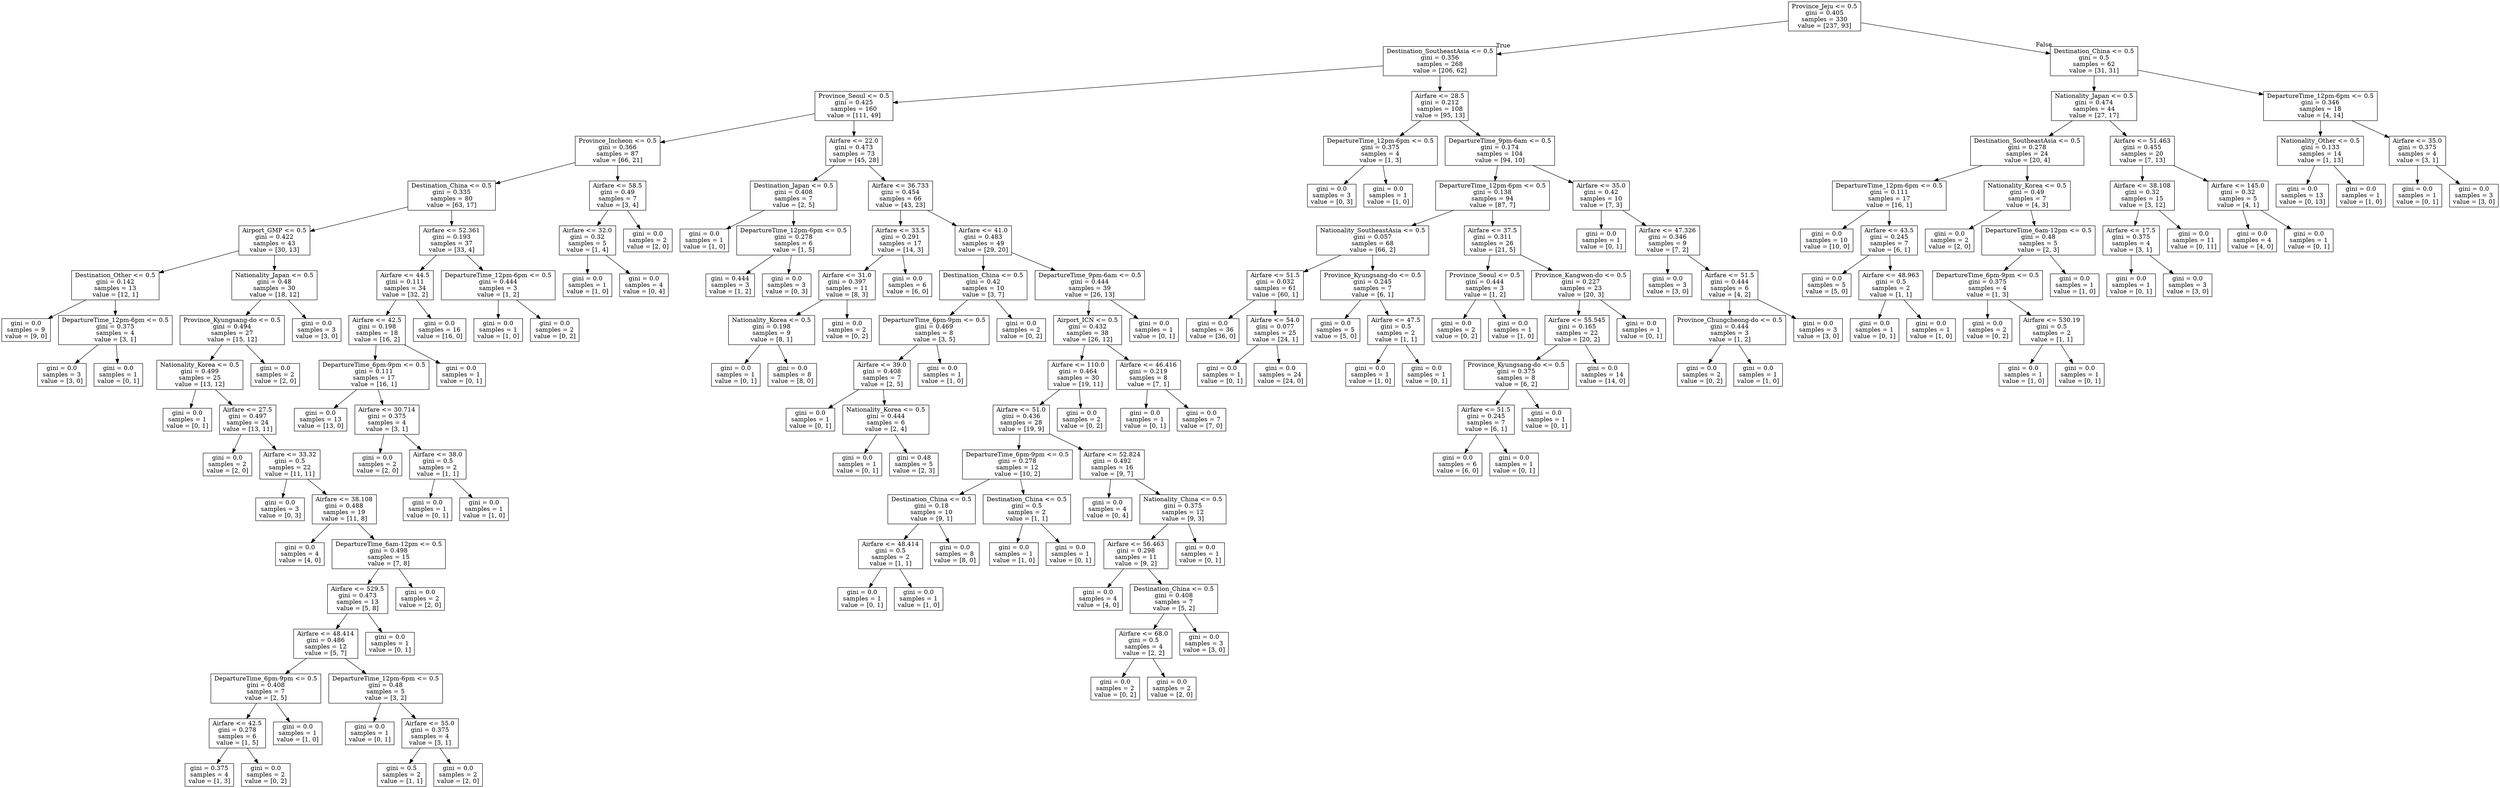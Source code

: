 digraph Tree {
node [shape=box] ;
0 [label="Province_Jeju <= 0.5\ngini = 0.405\nsamples = 330\nvalue = [237, 93]"] ;
1 [label="Destination_SoutheastAsia <= 0.5\ngini = 0.356\nsamples = 268\nvalue = [206, 62]"] ;
0 -> 1 [labeldistance=2.5, labelangle=45, headlabel="True"] ;
2 [label="Province_Seoul <= 0.5\ngini = 0.425\nsamples = 160\nvalue = [111, 49]"] ;
1 -> 2 ;
3 [label="Province_Incheon <= 0.5\ngini = 0.366\nsamples = 87\nvalue = [66, 21]"] ;
2 -> 3 ;
4 [label="Destination_China <= 0.5\ngini = 0.335\nsamples = 80\nvalue = [63, 17]"] ;
3 -> 4 ;
5 [label="Airport_GMP <= 0.5\ngini = 0.422\nsamples = 43\nvalue = [30, 13]"] ;
4 -> 5 ;
6 [label="Destination_Other <= 0.5\ngini = 0.142\nsamples = 13\nvalue = [12, 1]"] ;
5 -> 6 ;
7 [label="gini = 0.0\nsamples = 9\nvalue = [9, 0]"] ;
6 -> 7 ;
8 [label="DepartureTime_12pm-6pm <= 0.5\ngini = 0.375\nsamples = 4\nvalue = [3, 1]"] ;
6 -> 8 ;
9 [label="gini = 0.0\nsamples = 3\nvalue = [3, 0]"] ;
8 -> 9 ;
10 [label="gini = 0.0\nsamples = 1\nvalue = [0, 1]"] ;
8 -> 10 ;
11 [label="Nationality_Japan <= 0.5\ngini = 0.48\nsamples = 30\nvalue = [18, 12]"] ;
5 -> 11 ;
12 [label="Province_Kyungsang-do <= 0.5\ngini = 0.494\nsamples = 27\nvalue = [15, 12]"] ;
11 -> 12 ;
13 [label="Nationality_Korea <= 0.5\ngini = 0.499\nsamples = 25\nvalue = [13, 12]"] ;
12 -> 13 ;
14 [label="gini = 0.0\nsamples = 1\nvalue = [0, 1]"] ;
13 -> 14 ;
15 [label="Airfare <= 27.5\ngini = 0.497\nsamples = 24\nvalue = [13, 11]"] ;
13 -> 15 ;
16 [label="gini = 0.0\nsamples = 2\nvalue = [2, 0]"] ;
15 -> 16 ;
17 [label="Airfare <= 33.32\ngini = 0.5\nsamples = 22\nvalue = [11, 11]"] ;
15 -> 17 ;
18 [label="gini = 0.0\nsamples = 3\nvalue = [0, 3]"] ;
17 -> 18 ;
19 [label="Airfare <= 38.108\ngini = 0.488\nsamples = 19\nvalue = [11, 8]"] ;
17 -> 19 ;
20 [label="gini = 0.0\nsamples = 4\nvalue = [4, 0]"] ;
19 -> 20 ;
21 [label="DepartureTime_6am-12pm <= 0.5\ngini = 0.498\nsamples = 15\nvalue = [7, 8]"] ;
19 -> 21 ;
22 [label="Airfare <= 529.5\ngini = 0.473\nsamples = 13\nvalue = [5, 8]"] ;
21 -> 22 ;
23 [label="Airfare <= 48.414\ngini = 0.486\nsamples = 12\nvalue = [5, 7]"] ;
22 -> 23 ;
24 [label="DepartureTime_6pm-9pm <= 0.5\ngini = 0.408\nsamples = 7\nvalue = [2, 5]"] ;
23 -> 24 ;
25 [label="Airfare <= 42.5\ngini = 0.278\nsamples = 6\nvalue = [1, 5]"] ;
24 -> 25 ;
26 [label="gini = 0.375\nsamples = 4\nvalue = [1, 3]"] ;
25 -> 26 ;
27 [label="gini = 0.0\nsamples = 2\nvalue = [0, 2]"] ;
25 -> 27 ;
28 [label="gini = 0.0\nsamples = 1\nvalue = [1, 0]"] ;
24 -> 28 ;
29 [label="DepartureTime_12pm-6pm <= 0.5\ngini = 0.48\nsamples = 5\nvalue = [3, 2]"] ;
23 -> 29 ;
30 [label="gini = 0.0\nsamples = 1\nvalue = [0, 1]"] ;
29 -> 30 ;
31 [label="Airfare <= 55.0\ngini = 0.375\nsamples = 4\nvalue = [3, 1]"] ;
29 -> 31 ;
32 [label="gini = 0.5\nsamples = 2\nvalue = [1, 1]"] ;
31 -> 32 ;
33 [label="gini = 0.0\nsamples = 2\nvalue = [2, 0]"] ;
31 -> 33 ;
34 [label="gini = 0.0\nsamples = 1\nvalue = [0, 1]"] ;
22 -> 34 ;
35 [label="gini = 0.0\nsamples = 2\nvalue = [2, 0]"] ;
21 -> 35 ;
36 [label="gini = 0.0\nsamples = 2\nvalue = [2, 0]"] ;
12 -> 36 ;
37 [label="gini = 0.0\nsamples = 3\nvalue = [3, 0]"] ;
11 -> 37 ;
38 [label="Airfare <= 52.361\ngini = 0.193\nsamples = 37\nvalue = [33, 4]"] ;
4 -> 38 ;
39 [label="Airfare <= 44.5\ngini = 0.111\nsamples = 34\nvalue = [32, 2]"] ;
38 -> 39 ;
40 [label="Airfare <= 42.5\ngini = 0.198\nsamples = 18\nvalue = [16, 2]"] ;
39 -> 40 ;
41 [label="DepartureTime_6pm-9pm <= 0.5\ngini = 0.111\nsamples = 17\nvalue = [16, 1]"] ;
40 -> 41 ;
42 [label="gini = 0.0\nsamples = 13\nvalue = [13, 0]"] ;
41 -> 42 ;
43 [label="Airfare <= 30.714\ngini = 0.375\nsamples = 4\nvalue = [3, 1]"] ;
41 -> 43 ;
44 [label="gini = 0.0\nsamples = 2\nvalue = [2, 0]"] ;
43 -> 44 ;
45 [label="Airfare <= 38.0\ngini = 0.5\nsamples = 2\nvalue = [1, 1]"] ;
43 -> 45 ;
46 [label="gini = 0.0\nsamples = 1\nvalue = [0, 1]"] ;
45 -> 46 ;
47 [label="gini = 0.0\nsamples = 1\nvalue = [1, 0]"] ;
45 -> 47 ;
48 [label="gini = 0.0\nsamples = 1\nvalue = [0, 1]"] ;
40 -> 48 ;
49 [label="gini = 0.0\nsamples = 16\nvalue = [16, 0]"] ;
39 -> 49 ;
50 [label="DepartureTime_12pm-6pm <= 0.5\ngini = 0.444\nsamples = 3\nvalue = [1, 2]"] ;
38 -> 50 ;
51 [label="gini = 0.0\nsamples = 1\nvalue = [1, 0]"] ;
50 -> 51 ;
52 [label="gini = 0.0\nsamples = 2\nvalue = [0, 2]"] ;
50 -> 52 ;
53 [label="Airfare <= 58.5\ngini = 0.49\nsamples = 7\nvalue = [3, 4]"] ;
3 -> 53 ;
54 [label="Airfare <= 32.0\ngini = 0.32\nsamples = 5\nvalue = [1, 4]"] ;
53 -> 54 ;
55 [label="gini = 0.0\nsamples = 1\nvalue = [1, 0]"] ;
54 -> 55 ;
56 [label="gini = 0.0\nsamples = 4\nvalue = [0, 4]"] ;
54 -> 56 ;
57 [label="gini = 0.0\nsamples = 2\nvalue = [2, 0]"] ;
53 -> 57 ;
58 [label="Airfare <= 22.0\ngini = 0.473\nsamples = 73\nvalue = [45, 28]"] ;
2 -> 58 ;
59 [label="Destination_Japan <= 0.5\ngini = 0.408\nsamples = 7\nvalue = [2, 5]"] ;
58 -> 59 ;
60 [label="gini = 0.0\nsamples = 1\nvalue = [1, 0]"] ;
59 -> 60 ;
61 [label="DepartureTime_12pm-6pm <= 0.5\ngini = 0.278\nsamples = 6\nvalue = [1, 5]"] ;
59 -> 61 ;
62 [label="gini = 0.444\nsamples = 3\nvalue = [1, 2]"] ;
61 -> 62 ;
63 [label="gini = 0.0\nsamples = 3\nvalue = [0, 3]"] ;
61 -> 63 ;
64 [label="Airfare <= 36.733\ngini = 0.454\nsamples = 66\nvalue = [43, 23]"] ;
58 -> 64 ;
65 [label="Airfare <= 33.5\ngini = 0.291\nsamples = 17\nvalue = [14, 3]"] ;
64 -> 65 ;
66 [label="Airfare <= 31.0\ngini = 0.397\nsamples = 11\nvalue = [8, 3]"] ;
65 -> 66 ;
67 [label="Nationality_Korea <= 0.5\ngini = 0.198\nsamples = 9\nvalue = [8, 1]"] ;
66 -> 67 ;
68 [label="gini = 0.0\nsamples = 1\nvalue = [0, 1]"] ;
67 -> 68 ;
69 [label="gini = 0.0\nsamples = 8\nvalue = [8, 0]"] ;
67 -> 69 ;
70 [label="gini = 0.0\nsamples = 2\nvalue = [0, 2]"] ;
66 -> 70 ;
71 [label="gini = 0.0\nsamples = 6\nvalue = [6, 0]"] ;
65 -> 71 ;
72 [label="Airfare <= 41.0\ngini = 0.483\nsamples = 49\nvalue = [29, 20]"] ;
64 -> 72 ;
73 [label="Destination_China <= 0.5\ngini = 0.42\nsamples = 10\nvalue = [3, 7]"] ;
72 -> 73 ;
74 [label="DepartureTime_6pm-9pm <= 0.5\ngini = 0.469\nsamples = 8\nvalue = [3, 5]"] ;
73 -> 74 ;
75 [label="Airfare <= 39.0\ngini = 0.408\nsamples = 7\nvalue = [2, 5]"] ;
74 -> 75 ;
76 [label="gini = 0.0\nsamples = 1\nvalue = [0, 1]"] ;
75 -> 76 ;
77 [label="Nationality_Korea <= 0.5\ngini = 0.444\nsamples = 6\nvalue = [2, 4]"] ;
75 -> 77 ;
78 [label="gini = 0.0\nsamples = 1\nvalue = [0, 1]"] ;
77 -> 78 ;
79 [label="gini = 0.48\nsamples = 5\nvalue = [2, 3]"] ;
77 -> 79 ;
80 [label="gini = 0.0\nsamples = 1\nvalue = [1, 0]"] ;
74 -> 80 ;
81 [label="gini = 0.0\nsamples = 2\nvalue = [0, 2]"] ;
73 -> 81 ;
82 [label="DepartureTime_9pm-6am <= 0.5\ngini = 0.444\nsamples = 39\nvalue = [26, 13]"] ;
72 -> 82 ;
83 [label="Airport_ICN <= 0.5\ngini = 0.432\nsamples = 38\nvalue = [26, 12]"] ;
82 -> 83 ;
84 [label="Airfare <= 110.0\ngini = 0.464\nsamples = 30\nvalue = [19, 11]"] ;
83 -> 84 ;
85 [label="Airfare <= 51.0\ngini = 0.436\nsamples = 28\nvalue = [19, 9]"] ;
84 -> 85 ;
86 [label="DepartureTime_6pm-9pm <= 0.5\ngini = 0.278\nsamples = 12\nvalue = [10, 2]"] ;
85 -> 86 ;
87 [label="Destination_China <= 0.5\ngini = 0.18\nsamples = 10\nvalue = [9, 1]"] ;
86 -> 87 ;
88 [label="Airfare <= 48.414\ngini = 0.5\nsamples = 2\nvalue = [1, 1]"] ;
87 -> 88 ;
89 [label="gini = 0.0\nsamples = 1\nvalue = [0, 1]"] ;
88 -> 89 ;
90 [label="gini = 0.0\nsamples = 1\nvalue = [1, 0]"] ;
88 -> 90 ;
91 [label="gini = 0.0\nsamples = 8\nvalue = [8, 0]"] ;
87 -> 91 ;
92 [label="Destination_China <= 0.5\ngini = 0.5\nsamples = 2\nvalue = [1, 1]"] ;
86 -> 92 ;
93 [label="gini = 0.0\nsamples = 1\nvalue = [1, 0]"] ;
92 -> 93 ;
94 [label="gini = 0.0\nsamples = 1\nvalue = [0, 1]"] ;
92 -> 94 ;
95 [label="Airfare <= 52.824\ngini = 0.492\nsamples = 16\nvalue = [9, 7]"] ;
85 -> 95 ;
96 [label="gini = 0.0\nsamples = 4\nvalue = [0, 4]"] ;
95 -> 96 ;
97 [label="Nationality_China <= 0.5\ngini = 0.375\nsamples = 12\nvalue = [9, 3]"] ;
95 -> 97 ;
98 [label="Airfare <= 56.463\ngini = 0.298\nsamples = 11\nvalue = [9, 2]"] ;
97 -> 98 ;
99 [label="gini = 0.0\nsamples = 4\nvalue = [4, 0]"] ;
98 -> 99 ;
100 [label="Destination_China <= 0.5\ngini = 0.408\nsamples = 7\nvalue = [5, 2]"] ;
98 -> 100 ;
101 [label="Airfare <= 68.0\ngini = 0.5\nsamples = 4\nvalue = [2, 2]"] ;
100 -> 101 ;
102 [label="gini = 0.0\nsamples = 2\nvalue = [0, 2]"] ;
101 -> 102 ;
103 [label="gini = 0.0\nsamples = 2\nvalue = [2, 0]"] ;
101 -> 103 ;
104 [label="gini = 0.0\nsamples = 3\nvalue = [3, 0]"] ;
100 -> 104 ;
105 [label="gini = 0.0\nsamples = 1\nvalue = [0, 1]"] ;
97 -> 105 ;
106 [label="gini = 0.0\nsamples = 2\nvalue = [0, 2]"] ;
84 -> 106 ;
107 [label="Airfare <= 46.416\ngini = 0.219\nsamples = 8\nvalue = [7, 1]"] ;
83 -> 107 ;
108 [label="gini = 0.0\nsamples = 1\nvalue = [0, 1]"] ;
107 -> 108 ;
109 [label="gini = 0.0\nsamples = 7\nvalue = [7, 0]"] ;
107 -> 109 ;
110 [label="gini = 0.0\nsamples = 1\nvalue = [0, 1]"] ;
82 -> 110 ;
111 [label="Airfare <= 28.5\ngini = 0.212\nsamples = 108\nvalue = [95, 13]"] ;
1 -> 111 ;
112 [label="DepartureTime_12pm-6pm <= 0.5\ngini = 0.375\nsamples = 4\nvalue = [1, 3]"] ;
111 -> 112 ;
113 [label="gini = 0.0\nsamples = 3\nvalue = [0, 3]"] ;
112 -> 113 ;
114 [label="gini = 0.0\nsamples = 1\nvalue = [1, 0]"] ;
112 -> 114 ;
115 [label="DepartureTime_9pm-6am <= 0.5\ngini = 0.174\nsamples = 104\nvalue = [94, 10]"] ;
111 -> 115 ;
116 [label="DepartureTime_12pm-6pm <= 0.5\ngini = 0.138\nsamples = 94\nvalue = [87, 7]"] ;
115 -> 116 ;
117 [label="Nationality_SoutheastAsia <= 0.5\ngini = 0.057\nsamples = 68\nvalue = [66, 2]"] ;
116 -> 117 ;
118 [label="Airfare <= 51.5\ngini = 0.032\nsamples = 61\nvalue = [60, 1]"] ;
117 -> 118 ;
119 [label="gini = 0.0\nsamples = 36\nvalue = [36, 0]"] ;
118 -> 119 ;
120 [label="Airfare <= 54.0\ngini = 0.077\nsamples = 25\nvalue = [24, 1]"] ;
118 -> 120 ;
121 [label="gini = 0.0\nsamples = 1\nvalue = [0, 1]"] ;
120 -> 121 ;
122 [label="gini = 0.0\nsamples = 24\nvalue = [24, 0]"] ;
120 -> 122 ;
123 [label="Province_Kyungsang-do <= 0.5\ngini = 0.245\nsamples = 7\nvalue = [6, 1]"] ;
117 -> 123 ;
124 [label="gini = 0.0\nsamples = 5\nvalue = [5, 0]"] ;
123 -> 124 ;
125 [label="Airfare <= 47.5\ngini = 0.5\nsamples = 2\nvalue = [1, 1]"] ;
123 -> 125 ;
126 [label="gini = 0.0\nsamples = 1\nvalue = [1, 0]"] ;
125 -> 126 ;
127 [label="gini = 0.0\nsamples = 1\nvalue = [0, 1]"] ;
125 -> 127 ;
128 [label="Airfare <= 37.5\ngini = 0.311\nsamples = 26\nvalue = [21, 5]"] ;
116 -> 128 ;
129 [label="Province_Seoul <= 0.5\ngini = 0.444\nsamples = 3\nvalue = [1, 2]"] ;
128 -> 129 ;
130 [label="gini = 0.0\nsamples = 2\nvalue = [0, 2]"] ;
129 -> 130 ;
131 [label="gini = 0.0\nsamples = 1\nvalue = [1, 0]"] ;
129 -> 131 ;
132 [label="Province_Kangwon-do <= 0.5\ngini = 0.227\nsamples = 23\nvalue = [20, 3]"] ;
128 -> 132 ;
133 [label="Airfare <= 55.545\ngini = 0.165\nsamples = 22\nvalue = [20, 2]"] ;
132 -> 133 ;
134 [label="Province_Kyungsang-do <= 0.5\ngini = 0.375\nsamples = 8\nvalue = [6, 2]"] ;
133 -> 134 ;
135 [label="Airfare <= 51.5\ngini = 0.245\nsamples = 7\nvalue = [6, 1]"] ;
134 -> 135 ;
136 [label="gini = 0.0\nsamples = 6\nvalue = [6, 0]"] ;
135 -> 136 ;
137 [label="gini = 0.0\nsamples = 1\nvalue = [0, 1]"] ;
135 -> 137 ;
138 [label="gini = 0.0\nsamples = 1\nvalue = [0, 1]"] ;
134 -> 138 ;
139 [label="gini = 0.0\nsamples = 14\nvalue = [14, 0]"] ;
133 -> 139 ;
140 [label="gini = 0.0\nsamples = 1\nvalue = [0, 1]"] ;
132 -> 140 ;
141 [label="Airfare <= 35.0\ngini = 0.42\nsamples = 10\nvalue = [7, 3]"] ;
115 -> 141 ;
142 [label="gini = 0.0\nsamples = 1\nvalue = [0, 1]"] ;
141 -> 142 ;
143 [label="Airfare <= 47.326\ngini = 0.346\nsamples = 9\nvalue = [7, 2]"] ;
141 -> 143 ;
144 [label="gini = 0.0\nsamples = 3\nvalue = [3, 0]"] ;
143 -> 144 ;
145 [label="Airfare <= 51.5\ngini = 0.444\nsamples = 6\nvalue = [4, 2]"] ;
143 -> 145 ;
146 [label="Province_Chungcheong-do <= 0.5\ngini = 0.444\nsamples = 3\nvalue = [1, 2]"] ;
145 -> 146 ;
147 [label="gini = 0.0\nsamples = 2\nvalue = [0, 2]"] ;
146 -> 147 ;
148 [label="gini = 0.0\nsamples = 1\nvalue = [1, 0]"] ;
146 -> 148 ;
149 [label="gini = 0.0\nsamples = 3\nvalue = [3, 0]"] ;
145 -> 149 ;
150 [label="Destination_China <= 0.5\ngini = 0.5\nsamples = 62\nvalue = [31, 31]"] ;
0 -> 150 [labeldistance=2.5, labelangle=-45, headlabel="False"] ;
151 [label="Nationality_Japan <= 0.5\ngini = 0.474\nsamples = 44\nvalue = [27, 17]"] ;
150 -> 151 ;
152 [label="Destination_SoutheastAsia <= 0.5\ngini = 0.278\nsamples = 24\nvalue = [20, 4]"] ;
151 -> 152 ;
153 [label="DepartureTime_12pm-6pm <= 0.5\ngini = 0.111\nsamples = 17\nvalue = [16, 1]"] ;
152 -> 153 ;
154 [label="gini = 0.0\nsamples = 10\nvalue = [10, 0]"] ;
153 -> 154 ;
155 [label="Airfare <= 43.5\ngini = 0.245\nsamples = 7\nvalue = [6, 1]"] ;
153 -> 155 ;
156 [label="gini = 0.0\nsamples = 5\nvalue = [5, 0]"] ;
155 -> 156 ;
157 [label="Airfare <= 48.963\ngini = 0.5\nsamples = 2\nvalue = [1, 1]"] ;
155 -> 157 ;
158 [label="gini = 0.0\nsamples = 1\nvalue = [0, 1]"] ;
157 -> 158 ;
159 [label="gini = 0.0\nsamples = 1\nvalue = [1, 0]"] ;
157 -> 159 ;
160 [label="Nationality_Korea <= 0.5\ngini = 0.49\nsamples = 7\nvalue = [4, 3]"] ;
152 -> 160 ;
161 [label="gini = 0.0\nsamples = 2\nvalue = [2, 0]"] ;
160 -> 161 ;
162 [label="DepartureTime_6am-12pm <= 0.5\ngini = 0.48\nsamples = 5\nvalue = [2, 3]"] ;
160 -> 162 ;
163 [label="DepartureTime_6pm-9pm <= 0.5\ngini = 0.375\nsamples = 4\nvalue = [1, 3]"] ;
162 -> 163 ;
164 [label="gini = 0.0\nsamples = 2\nvalue = [0, 2]"] ;
163 -> 164 ;
165 [label="Airfare <= 530.19\ngini = 0.5\nsamples = 2\nvalue = [1, 1]"] ;
163 -> 165 ;
166 [label="gini = 0.0\nsamples = 1\nvalue = [1, 0]"] ;
165 -> 166 ;
167 [label="gini = 0.0\nsamples = 1\nvalue = [0, 1]"] ;
165 -> 167 ;
168 [label="gini = 0.0\nsamples = 1\nvalue = [1, 0]"] ;
162 -> 168 ;
169 [label="Airfare <= 51.463\ngini = 0.455\nsamples = 20\nvalue = [7, 13]"] ;
151 -> 169 ;
170 [label="Airfare <= 38.108\ngini = 0.32\nsamples = 15\nvalue = [3, 12]"] ;
169 -> 170 ;
171 [label="Airfare <= 17.5\ngini = 0.375\nsamples = 4\nvalue = [3, 1]"] ;
170 -> 171 ;
172 [label="gini = 0.0\nsamples = 1\nvalue = [0, 1]"] ;
171 -> 172 ;
173 [label="gini = 0.0\nsamples = 3\nvalue = [3, 0]"] ;
171 -> 173 ;
174 [label="gini = 0.0\nsamples = 11\nvalue = [0, 11]"] ;
170 -> 174 ;
175 [label="Airfare <= 145.0\ngini = 0.32\nsamples = 5\nvalue = [4, 1]"] ;
169 -> 175 ;
176 [label="gini = 0.0\nsamples = 4\nvalue = [4, 0]"] ;
175 -> 176 ;
177 [label="gini = 0.0\nsamples = 1\nvalue = [0, 1]"] ;
175 -> 177 ;
178 [label="DepartureTime_12pm-6pm <= 0.5\ngini = 0.346\nsamples = 18\nvalue = [4, 14]"] ;
150 -> 178 ;
179 [label="Nationality_Other <= 0.5\ngini = 0.133\nsamples = 14\nvalue = [1, 13]"] ;
178 -> 179 ;
180 [label="gini = 0.0\nsamples = 13\nvalue = [0, 13]"] ;
179 -> 180 ;
181 [label="gini = 0.0\nsamples = 1\nvalue = [1, 0]"] ;
179 -> 181 ;
182 [label="Airfare <= 35.0\ngini = 0.375\nsamples = 4\nvalue = [3, 1]"] ;
178 -> 182 ;
183 [label="gini = 0.0\nsamples = 1\nvalue = [0, 1]"] ;
182 -> 183 ;
184 [label="gini = 0.0\nsamples = 3\nvalue = [3, 0]"] ;
182 -> 184 ;
}